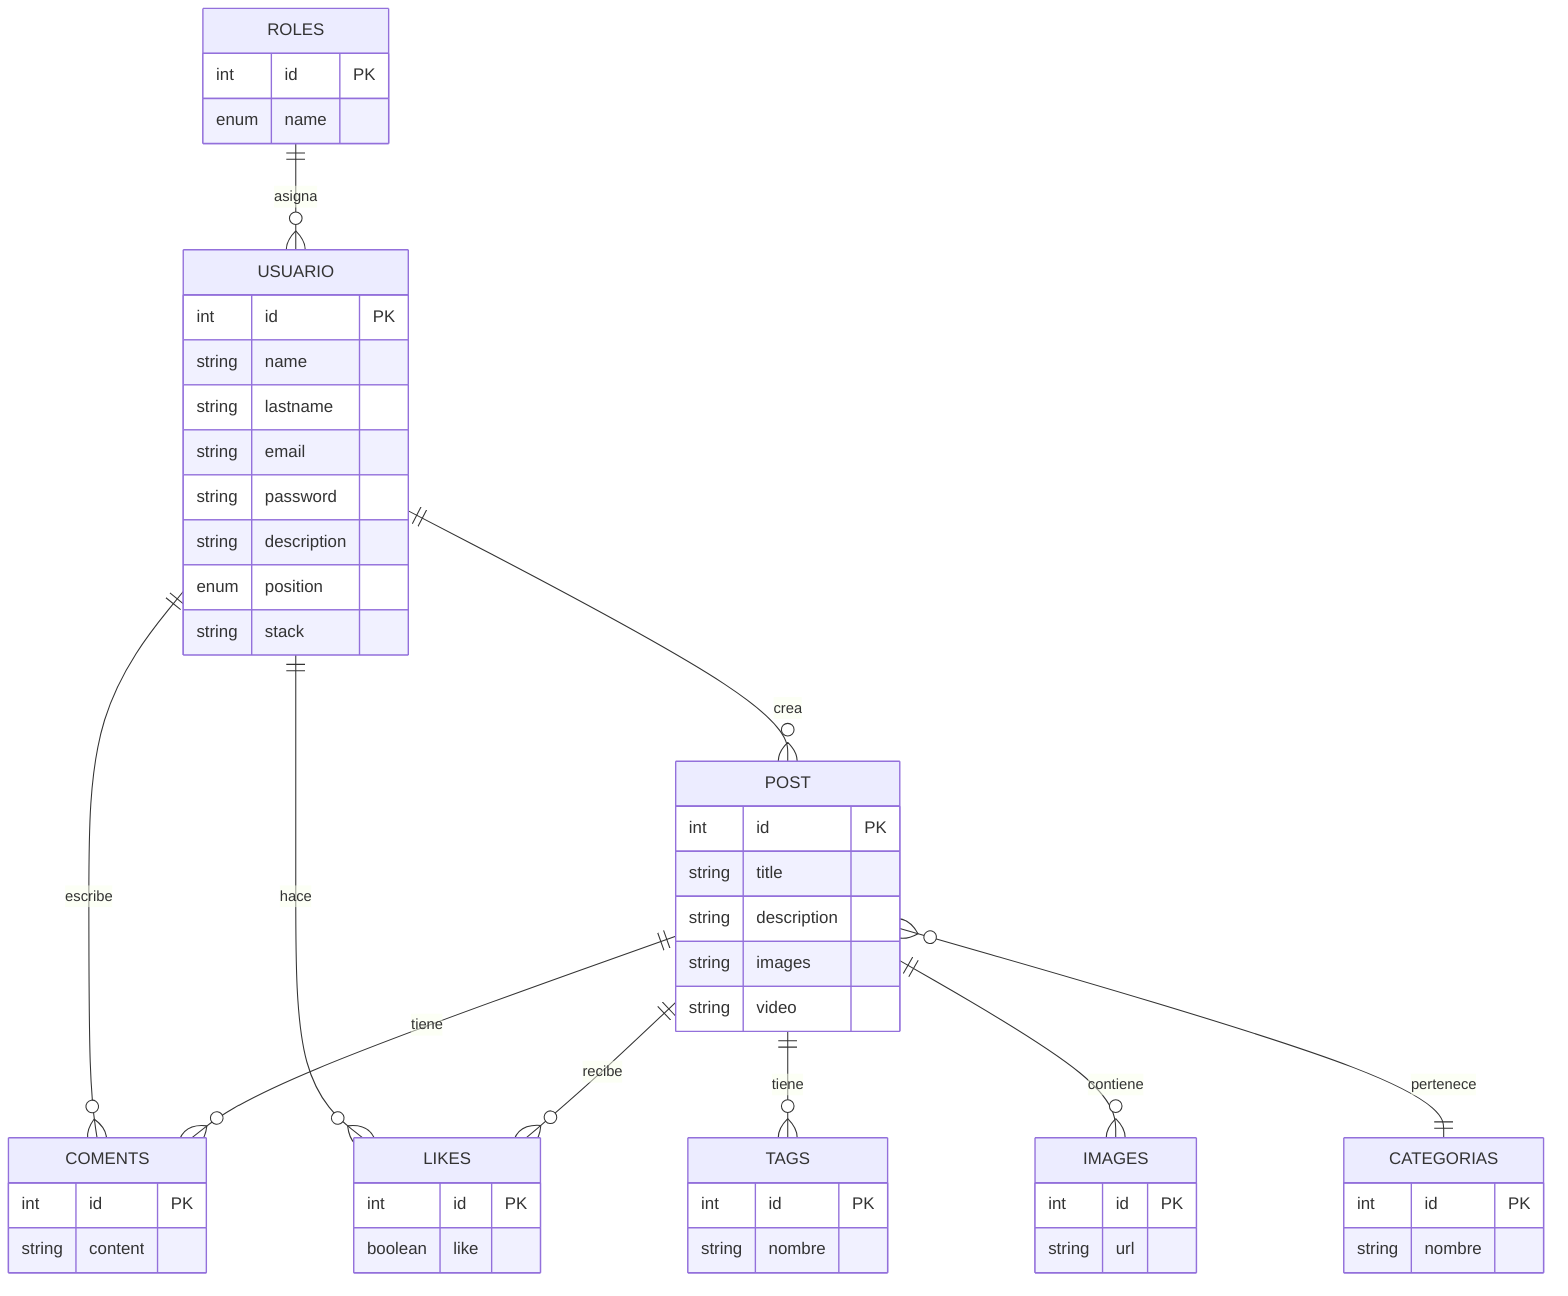 erDiagram
	direction TB
	USUARIO {
		int id PK ""  
		string name  ""  
		string lastname  ""  
		string email  ""  
		string password  ""  
		string description  ""  
		enum position  ""  
		string stack  ""  
	}
	ROLES {
		int id PK ""  
		enum name  ""  
	}
	POST {
		int id PK ""  
		string title  ""  
		string description  ""  
		string images  ""  
		string video  ""  
	}
	COMENTS {
		int id PK ""  
		string content  ""  
	}
	LIKES {
		int id PK ""  
		boolean like  ""  
	}
	TAGS {
		int id PK ""  
		string nombre  ""  
	}
	IMAGES {
		int id PK ""  
		string url  ""  
	}
	CATEGORIAS {
		int id PK ""  
		string nombre  ""  
	}

	USUARIO||--o{POST:"crea"
	USUARIO||--o{COMENTS:"escribe"
	USUARIO||--o{LIKES:"hace"
	ROLES||--o{USUARIO:"asigna"
	POST||--o{COMENTS:"tiene"
	POST||--o{LIKES:"recibe"
	POST||--o{TAGS:"tiene"
	POST||--o{IMAGES:"contiene"
	POST}o--||CATEGORIAS:"pertenece"
